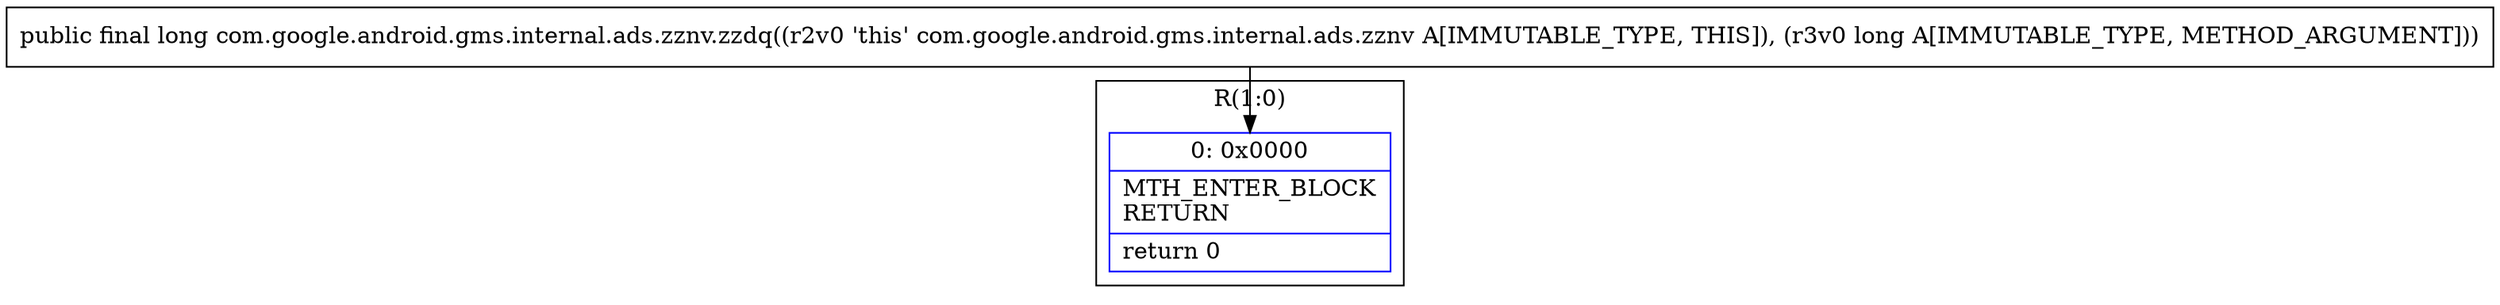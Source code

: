 digraph "CFG forcom.google.android.gms.internal.ads.zznv.zzdq(J)J" {
subgraph cluster_Region_73620576 {
label = "R(1:0)";
node [shape=record,color=blue];
Node_0 [shape=record,label="{0\:\ 0x0000|MTH_ENTER_BLOCK\lRETURN\l|return 0\l}"];
}
MethodNode[shape=record,label="{public final long com.google.android.gms.internal.ads.zznv.zzdq((r2v0 'this' com.google.android.gms.internal.ads.zznv A[IMMUTABLE_TYPE, THIS]), (r3v0 long A[IMMUTABLE_TYPE, METHOD_ARGUMENT])) }"];
MethodNode -> Node_0;
}

